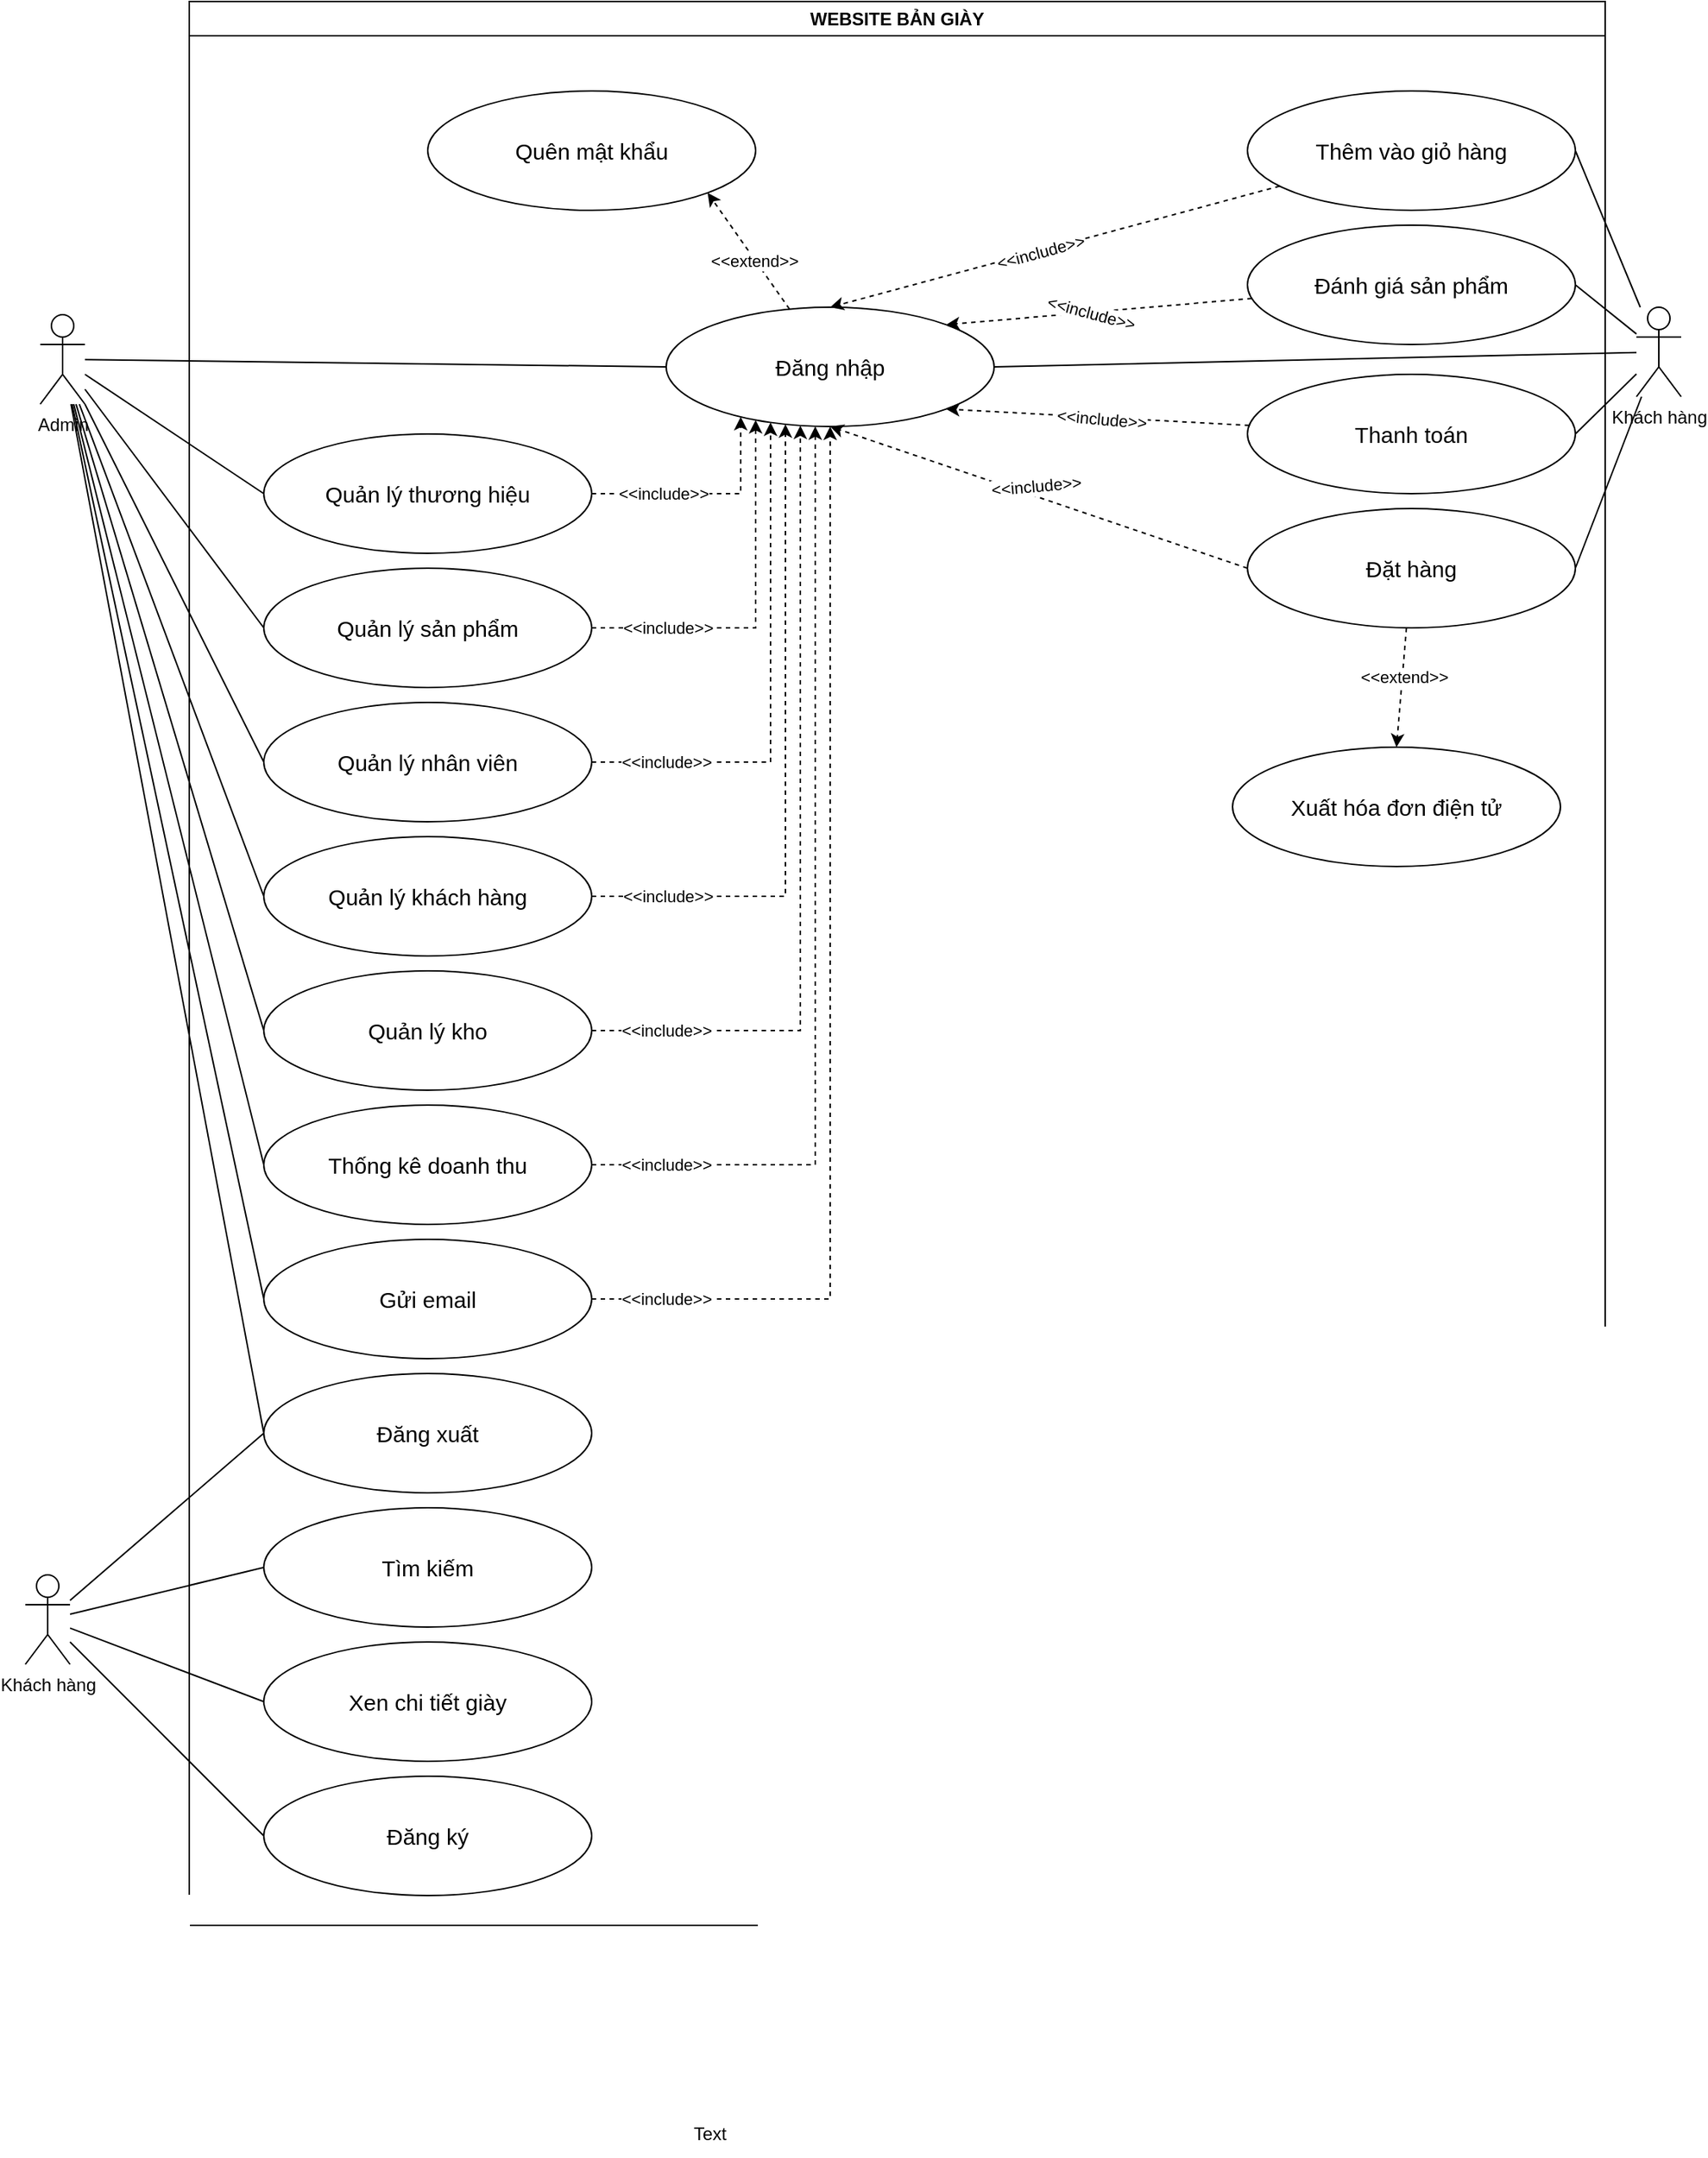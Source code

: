 <mxfile version="20.5.3" type="device"><diagram id="xDG3qRUymEovvdtr_Qfz" name="Trang-1"><mxGraphModel dx="5806" dy="2521" grid="1" gridSize="10" guides="1" tooltips="1" connect="1" arrows="1" fold="1" page="1" pageScale="1" pageWidth="1169" pageHeight="827" math="0" shadow="0"><root><mxCell id="0"/><mxCell id="1" parent="0"/><mxCell id="RVJ6AX_nn5xwq2w1iJfL-66" value="WEBSITE BẢN GIÀY" style="swimlane;whiteSpace=wrap;html=1;" parent="1" vertex="1"><mxGeometry x="-2199" y="-630" width="950" height="1290" as="geometry"/></mxCell><mxCell id="o3azNmM4HK62tilNx-Vn-5" value="&lt;font style=&quot;font-size: 15px;&quot;&gt;Đăng xuất&lt;/font&gt;" style="ellipse;whiteSpace=wrap;html=1;" parent="RVJ6AX_nn5xwq2w1iJfL-66" vertex="1"><mxGeometry x="50" y="920" width="220" height="80" as="geometry"/></mxCell><mxCell id="o3azNmM4HK62tilNx-Vn-6" value="Xen chi tiết giày" style="ellipse;whiteSpace=wrap;html=1;shadow=0;fontSize=15;" parent="RVJ6AX_nn5xwq2w1iJfL-66" vertex="1"><mxGeometry x="50" y="1100" width="220" height="80" as="geometry"/></mxCell><mxCell id="o3azNmM4HK62tilNx-Vn-7" value="&lt;font style=&quot;font-size: 15px;&quot;&gt;Tìm kiếm&lt;/font&gt;" style="ellipse;whiteSpace=wrap;html=1;" parent="RVJ6AX_nn5xwq2w1iJfL-66" vertex="1"><mxGeometry x="50" y="1010" width="220" height="80" as="geometry"/></mxCell><mxCell id="o3azNmM4HK62tilNx-Vn-8" value="&lt;font style=&quot;font-size: 15px;&quot;&gt;Đăng ký&lt;/font&gt;" style="ellipse;whiteSpace=wrap;html=1;" parent="RVJ6AX_nn5xwq2w1iJfL-66" vertex="1"><mxGeometry x="50" y="1190" width="220" height="80" as="geometry"/></mxCell><mxCell id="o3azNmM4HK62tilNx-Vn-41" style="edgeStyle=none;rounded=0;orthogonalLoop=1;jettySize=auto;html=1;entryX=1;entryY=1;entryDx=0;entryDy=0;dashed=1;startArrow=none;startFill=0;endArrow=classic;endFill=1;" parent="RVJ6AX_nn5xwq2w1iJfL-66" source="o3azNmM4HK62tilNx-Vn-16" target="o3azNmM4HK62tilNx-Vn-40" edge="1"><mxGeometry relative="1" as="geometry"/></mxCell><mxCell id="o3azNmM4HK62tilNx-Vn-42" value="&amp;lt;&amp;lt;extend&amp;gt;&amp;gt;" style="edgeLabel;html=1;align=center;verticalAlign=middle;resizable=0;points=[];" parent="o3azNmM4HK62tilNx-Vn-41" vertex="1" connectable="0"><mxGeometry x="-0.137" y="1" relative="1" as="geometry"><mxPoint as="offset"/></mxGeometry></mxCell><mxCell id="o3azNmM4HK62tilNx-Vn-16" value="&lt;font style=&quot;font-size: 15px;&quot;&gt;Đăng nhập&lt;/font&gt;" style="ellipse;whiteSpace=wrap;html=1;" parent="RVJ6AX_nn5xwq2w1iJfL-66" vertex="1"><mxGeometry x="320" y="205" width="220" height="80" as="geometry"/></mxCell><mxCell id="o3azNmM4HK62tilNx-Vn-35" style="edgeStyle=none;rounded=0;orthogonalLoop=1;jettySize=auto;html=1;entryX=0.5;entryY=0;entryDx=0;entryDy=0;endArrow=classic;endFill=1;startArrow=none;startFill=0;dashed=1;" parent="RVJ6AX_nn5xwq2w1iJfL-66" source="o3azNmM4HK62tilNx-Vn-22" target="o3azNmM4HK62tilNx-Vn-16" edge="1"><mxGeometry relative="1" as="geometry"/></mxCell><mxCell id="o3azNmM4HK62tilNx-Vn-36" value="&amp;lt;&amp;lt;include&amp;gt;&amp;gt;" style="edgeLabel;html=1;align=center;verticalAlign=middle;resizable=0;points=[];rotation=-15;" parent="o3azNmM4HK62tilNx-Vn-35" vertex="1" connectable="0"><mxGeometry x="0.067" y="1" relative="1" as="geometry"><mxPoint as="offset"/></mxGeometry></mxCell><mxCell id="o3azNmM4HK62tilNx-Vn-22" value="&lt;font style=&quot;font-size: 15px;&quot;&gt;Thêm vào giỏ hàng&lt;/font&gt;" style="ellipse;whiteSpace=wrap;html=1;" parent="RVJ6AX_nn5xwq2w1iJfL-66" vertex="1"><mxGeometry x="710" y="60" width="220" height="80" as="geometry"/></mxCell><mxCell id="o3azNmM4HK62tilNx-Vn-34" style="edgeStyle=none;rounded=0;orthogonalLoop=1;jettySize=auto;html=1;entryX=0.5;entryY=1;entryDx=0;entryDy=0;endArrow=classic;endFill=1;startArrow=none;startFill=0;dashed=1;exitX=0;exitY=0.5;exitDx=0;exitDy=0;" parent="RVJ6AX_nn5xwq2w1iJfL-66" source="o3azNmM4HK62tilNx-Vn-23" target="o3azNmM4HK62tilNx-Vn-16" edge="1"><mxGeometry relative="1" as="geometry"/></mxCell><mxCell id="o3azNmM4HK62tilNx-Vn-37" value="&amp;lt;&amp;lt;include&amp;gt;&amp;gt;" style="edgeLabel;html=1;align=center;verticalAlign=middle;resizable=0;points=[];rotation=-5;" parent="o3azNmM4HK62tilNx-Vn-34" vertex="1" connectable="0"><mxGeometry x="0.142" y="-1" relative="1" as="geometry"><mxPoint x="17" as="offset"/></mxGeometry></mxCell><mxCell id="o3azNmM4HK62tilNx-Vn-45" value="&lt;span style=&quot;color: rgba(0, 0, 0, 0); font-family: monospace; font-size: 0px; text-align: start; background-color: rgb(248, 249, 250);&quot;&gt;%3CmxGraphModel%3E%3Croot%3E%3CmxCell%20id%3D%220%22%2F%3E%3CmxCell%20id%3D%221%22%20parent%3D%220%22%2F%3E%3CmxCell%20id%3D%222%22%20value%3D%22%26lt%3Bfont%20style%3D%26quot%3Bfont-size%3A%2015px%3B%26quot%3B%26gt%3BXu%E1%BA%A5t%20h%C3%B3a%20%C4%91%C6%A1n%20%C4%91i%E1%BB%87n%20t%E1%BB%AD%26lt%3B%2Ffont%26gt%3B%22%20style%3D%22ellipse%3BwhiteSpace%3Dwrap%3Bhtml%3D1%3B%22%20vertex%3D%221%22%20parent%3D%221%22%3E%3CmxGeometry%20x%3D%22-560%22%20y%3D%2260%22%20width%3D%22220%22%20height%3D%2280%22%20as%3D%22geometry%22%2F%3E%3C%2FmxCell%3E%3C%2Froot%3E%3C%2FmxGraphModel%3E&lt;/span&gt;&lt;span style=&quot;color: rgba(0, 0, 0, 0); font-family: monospace; font-size: 0px; text-align: start; background-color: rgb(248, 249, 250);&quot;&gt;%3CmxGraphModel%3E%3Croot%3E%3CmxCell%20id%3D%220%22%2F%3E%3CmxCell%20id%3D%221%22%20parent%3D%220%22%2F%3E%3CmxCell%20id%3D%222%22%20value%3D%22%26lt%3Bfont%20style%3D%26quot%3Bfont-size%3A%2015px%3B%26quot%3B%26gt%3BXu%E1%BA%A5t%20h%C3%B3a%20%C4%91%C6%A1n%20%C4%91i%E1%BB%87n%20t%E1%BB%AD%26lt%3B%2Ffont%26gt%3B%22%20style%3D%22ellipse%3BwhiteSpace%3Dwrap%3Bhtml%3D1%3B%22%20vertex%3D%221%22%20parent%3D%221%22%3E%3CmxGeometry%20x%3D%22-560%22%20y%3D%2260%22%20width%3D%22220%22%20height%3D%2280%22%20as%3D%22geometry%22%2F%3E%3C%2FmxCell%3E%3C%2Froot%3E%3C%2FmxGraphModel%3E&amp;lt;&amp;lt;ex&lt;/span&gt;" style="edgeStyle=none;rounded=0;orthogonalLoop=1;jettySize=auto;html=1;entryX=0.5;entryY=0;entryDx=0;entryDy=0;startArrow=none;startFill=0;endArrow=classic;endFill=1;dashed=1;" parent="RVJ6AX_nn5xwq2w1iJfL-66" source="o3azNmM4HK62tilNx-Vn-23" target="o3azNmM4HK62tilNx-Vn-44" edge="1"><mxGeometry relative="1" as="geometry"/></mxCell><mxCell id="o3azNmM4HK62tilNx-Vn-46" value="&amp;lt;&amp;lt;extend&amp;gt;&amp;gt;" style="edgeLabel;html=1;align=center;verticalAlign=middle;resizable=0;points=[];" parent="o3azNmM4HK62tilNx-Vn-45" vertex="1" connectable="0"><mxGeometry x="-0.172" y="1" relative="1" as="geometry"><mxPoint as="offset"/></mxGeometry></mxCell><mxCell id="o3azNmM4HK62tilNx-Vn-23" value="&lt;font style=&quot;font-size: 15px;&quot;&gt;Đặt hàng&lt;/font&gt;" style="ellipse;whiteSpace=wrap;html=1;" parent="RVJ6AX_nn5xwq2w1iJfL-66" vertex="1"><mxGeometry x="710" y="340" width="220" height="80" as="geometry"/></mxCell><mxCell id="o3azNmM4HK62tilNx-Vn-33" style="edgeStyle=none;rounded=0;orthogonalLoop=1;jettySize=auto;html=1;entryX=1;entryY=1;entryDx=0;entryDy=0;endArrow=classic;endFill=1;startArrow=none;startFill=0;dashed=1;" parent="RVJ6AX_nn5xwq2w1iJfL-66" source="o3azNmM4HK62tilNx-Vn-24" target="o3azNmM4HK62tilNx-Vn-16" edge="1"><mxGeometry relative="1" as="geometry"/></mxCell><mxCell id="o3azNmM4HK62tilNx-Vn-38" value="&amp;lt;&amp;lt;include&amp;gt;&amp;gt;" style="edgeLabel;html=1;align=center;verticalAlign=middle;resizable=0;points=[];rotation=5;" parent="o3azNmM4HK62tilNx-Vn-33" vertex="1" connectable="0"><mxGeometry x="0.154" y="2" relative="1" as="geometry"><mxPoint x="18" as="offset"/></mxGeometry></mxCell><mxCell id="o3azNmM4HK62tilNx-Vn-24" value="&lt;font style=&quot;font-size: 15px;&quot;&gt;Thanh toán&lt;/font&gt;" style="ellipse;whiteSpace=wrap;html=1;" parent="RVJ6AX_nn5xwq2w1iJfL-66" vertex="1"><mxGeometry x="710" y="250" width="220" height="80" as="geometry"/></mxCell><mxCell id="o3azNmM4HK62tilNx-Vn-32" style="edgeStyle=none;rounded=0;orthogonalLoop=1;jettySize=auto;html=1;entryX=1;entryY=0;entryDx=0;entryDy=0;endArrow=classic;endFill=1;startArrow=none;startFill=0;dashed=1;" parent="RVJ6AX_nn5xwq2w1iJfL-66" source="o3azNmM4HK62tilNx-Vn-25" target="o3azNmM4HK62tilNx-Vn-16" edge="1"><mxGeometry relative="1" as="geometry"/></mxCell><mxCell id="o3azNmM4HK62tilNx-Vn-39" value="&amp;lt;&amp;lt;include&amp;gt;&amp;gt;" style="edgeLabel;html=1;align=center;verticalAlign=middle;resizable=0;points=[];rotation=15;" parent="o3azNmM4HK62tilNx-Vn-32" vertex="1" connectable="0"><mxGeometry x="0.049" relative="1" as="geometry"><mxPoint as="offset"/></mxGeometry></mxCell><mxCell id="o3azNmM4HK62tilNx-Vn-25" value="Đánh giá sản phẩm" style="ellipse;whiteSpace=wrap;html=1;fontSize=15;" parent="RVJ6AX_nn5xwq2w1iJfL-66" vertex="1"><mxGeometry x="710" y="150" width="220" height="80" as="geometry"/></mxCell><mxCell id="o3azNmM4HK62tilNx-Vn-40" value="&lt;font style=&quot;font-size: 15px;&quot;&gt;Quên mật khẩu&lt;/font&gt;" style="ellipse;whiteSpace=wrap;html=1;" parent="RVJ6AX_nn5xwq2w1iJfL-66" vertex="1"><mxGeometry x="160" y="60" width="220" height="80" as="geometry"/></mxCell><mxCell id="o3azNmM4HK62tilNx-Vn-44" value="&lt;font style=&quot;font-size: 15px;&quot;&gt;Xuất hóa đơn điện tử&lt;/font&gt;" style="ellipse;whiteSpace=wrap;html=1;" parent="RVJ6AX_nn5xwq2w1iJfL-66" vertex="1"><mxGeometry x="700" y="500" width="220" height="80" as="geometry"/></mxCell><mxCell id="o3azNmM4HK62tilNx-Vn-61" style="edgeStyle=orthogonalEdgeStyle;rounded=0;orthogonalLoop=1;jettySize=auto;html=1;startArrow=none;startFill=0;endArrow=classic;endFill=1;dashed=1;" parent="RVJ6AX_nn5xwq2w1iJfL-66" source="o3azNmM4HK62tilNx-Vn-47" target="o3azNmM4HK62tilNx-Vn-16" edge="1"><mxGeometry relative="1" as="geometry"><Array as="points"><mxPoint x="370" y="330"/></Array></mxGeometry></mxCell><mxCell id="o3azNmM4HK62tilNx-Vn-68" value="&amp;lt;&amp;lt;include&amp;gt;&amp;gt;" style="edgeLabel;html=1;align=center;verticalAlign=middle;resizable=0;points=[];" parent="o3azNmM4HK62tilNx-Vn-61" vertex="1" connectable="0"><mxGeometry x="-0.512" y="2" relative="1" as="geometry"><mxPoint x="11" y="2" as="offset"/></mxGeometry></mxCell><mxCell id="o3azNmM4HK62tilNx-Vn-47" value="&lt;font style=&quot;font-size: 15px;&quot;&gt;Quản lý thương hiệu&lt;/font&gt;" style="ellipse;whiteSpace=wrap;html=1;" parent="RVJ6AX_nn5xwq2w1iJfL-66" vertex="1"><mxGeometry x="50" y="290" width="220" height="80" as="geometry"/></mxCell><mxCell id="o3azNmM4HK62tilNx-Vn-62" style="edgeStyle=orthogonalEdgeStyle;rounded=0;orthogonalLoop=1;jettySize=auto;html=1;startArrow=none;startFill=0;endArrow=classic;endFill=1;dashed=1;" parent="RVJ6AX_nn5xwq2w1iJfL-66" source="o3azNmM4HK62tilNx-Vn-48" target="o3azNmM4HK62tilNx-Vn-16" edge="1"><mxGeometry relative="1" as="geometry"><Array as="points"><mxPoint x="380" y="420"/></Array></mxGeometry></mxCell><mxCell id="o3azNmM4HK62tilNx-Vn-69" value="&amp;lt;&amp;lt;include&amp;gt;&amp;gt;" style="edgeLabel;html=1;align=center;verticalAlign=middle;resizable=0;points=[];" parent="o3azNmM4HK62tilNx-Vn-62" vertex="1" connectable="0"><mxGeometry x="-0.684" relative="1" as="geometry"><mxPoint x="11" as="offset"/></mxGeometry></mxCell><mxCell id="o3azNmM4HK62tilNx-Vn-48" value="Quản lý sản phẩm" style="ellipse;whiteSpace=wrap;html=1;fontSize=15;" parent="RVJ6AX_nn5xwq2w1iJfL-66" vertex="1"><mxGeometry x="50" y="380" width="220" height="80" as="geometry"/></mxCell><mxCell id="o3azNmM4HK62tilNx-Vn-63" style="edgeStyle=orthogonalEdgeStyle;rounded=0;orthogonalLoop=1;jettySize=auto;html=1;startArrow=none;startFill=0;endArrow=classic;endFill=1;dashed=1;" parent="RVJ6AX_nn5xwq2w1iJfL-66" source="o3azNmM4HK62tilNx-Vn-49" target="o3azNmM4HK62tilNx-Vn-16" edge="1"><mxGeometry relative="1" as="geometry"><Array as="points"><mxPoint x="390" y="510"/></Array></mxGeometry></mxCell><mxCell id="o3azNmM4HK62tilNx-Vn-70" value="&amp;lt;&amp;lt;include&amp;gt;&amp;gt;" style="edgeLabel;html=1;align=center;verticalAlign=middle;resizable=0;points=[];" parent="o3azNmM4HK62tilNx-Vn-63" vertex="1" connectable="0"><mxGeometry x="-0.776" y="1" relative="1" as="geometry"><mxPoint x="11" y="1" as="offset"/></mxGeometry></mxCell><mxCell id="o3azNmM4HK62tilNx-Vn-49" value="Quản lý nhân viên" style="ellipse;whiteSpace=wrap;html=1;fontSize=15;" parent="RVJ6AX_nn5xwq2w1iJfL-66" vertex="1"><mxGeometry x="50" y="470" width="220" height="80" as="geometry"/></mxCell><mxCell id="o3azNmM4HK62tilNx-Vn-64" style="edgeStyle=orthogonalEdgeStyle;rounded=0;orthogonalLoop=1;jettySize=auto;html=1;startArrow=none;startFill=0;endArrow=classic;endFill=1;dashed=1;" parent="RVJ6AX_nn5xwq2w1iJfL-66" source="o3azNmM4HK62tilNx-Vn-50" target="o3azNmM4HK62tilNx-Vn-16" edge="1"><mxGeometry relative="1" as="geometry"><Array as="points"><mxPoint x="400" y="600"/></Array></mxGeometry></mxCell><mxCell id="o3azNmM4HK62tilNx-Vn-71" value="&amp;lt;&amp;lt;include&amp;gt;&amp;gt;" style="edgeLabel;html=1;align=center;verticalAlign=middle;resizable=0;points=[];" parent="o3azNmM4HK62tilNx-Vn-64" vertex="1" connectable="0"><mxGeometry x="-0.846" relative="1" as="geometry"><mxPoint x="16" as="offset"/></mxGeometry></mxCell><mxCell id="o3azNmM4HK62tilNx-Vn-50" value="Quản lý khách hàng" style="ellipse;whiteSpace=wrap;html=1;fontSize=15;" parent="RVJ6AX_nn5xwq2w1iJfL-66" vertex="1"><mxGeometry x="50" y="560" width="220" height="80" as="geometry"/></mxCell><mxCell id="o3azNmM4HK62tilNx-Vn-65" style="edgeStyle=orthogonalEdgeStyle;rounded=0;orthogonalLoop=1;jettySize=auto;html=1;startArrow=none;startFill=0;endArrow=classic;endFill=1;dashed=1;" parent="RVJ6AX_nn5xwq2w1iJfL-66" source="o3azNmM4HK62tilNx-Vn-51" target="o3azNmM4HK62tilNx-Vn-16" edge="1"><mxGeometry relative="1" as="geometry"><Array as="points"><mxPoint x="410" y="690"/></Array></mxGeometry></mxCell><mxCell id="o3azNmM4HK62tilNx-Vn-72" value="&amp;lt;&amp;lt;include&amp;gt;&amp;gt;" style="edgeLabel;html=1;align=center;verticalAlign=middle;resizable=0;points=[];" parent="o3azNmM4HK62tilNx-Vn-65" vertex="1" connectable="0"><mxGeometry x="-0.837" y="1" relative="1" as="geometry"><mxPoint x="5" y="1" as="offset"/></mxGeometry></mxCell><mxCell id="o3azNmM4HK62tilNx-Vn-51" value="Quản lý kho" style="ellipse;whiteSpace=wrap;html=1;fontSize=15;" parent="RVJ6AX_nn5xwq2w1iJfL-66" vertex="1"><mxGeometry x="50" y="650" width="220" height="80" as="geometry"/></mxCell><mxCell id="o3azNmM4HK62tilNx-Vn-66" style="edgeStyle=orthogonalEdgeStyle;rounded=0;orthogonalLoop=1;jettySize=auto;html=1;startArrow=none;startFill=0;endArrow=classic;endFill=1;dashed=1;" parent="RVJ6AX_nn5xwq2w1iJfL-66" source="o3azNmM4HK62tilNx-Vn-52" target="o3azNmM4HK62tilNx-Vn-16" edge="1"><mxGeometry relative="1" as="geometry"><Array as="points"><mxPoint x="420" y="780"/></Array></mxGeometry></mxCell><mxCell id="o3azNmM4HK62tilNx-Vn-73" value="&amp;lt;&amp;lt;include&amp;gt;&amp;gt;" style="edgeLabel;html=1;align=center;verticalAlign=middle;resizable=0;points=[];" parent="o3azNmM4HK62tilNx-Vn-66" vertex="1" connectable="0"><mxGeometry x="-0.862" y="-1" relative="1" as="geometry"><mxPoint x="5" y="-1" as="offset"/></mxGeometry></mxCell><mxCell id="o3azNmM4HK62tilNx-Vn-52" value="&lt;font style=&quot;font-size: 15px;&quot;&gt;Thống kê doanh thu&lt;/font&gt;" style="ellipse;whiteSpace=wrap;html=1;" parent="RVJ6AX_nn5xwq2w1iJfL-66" vertex="1"><mxGeometry x="50" y="740" width="220" height="80" as="geometry"/></mxCell><mxCell id="o3azNmM4HK62tilNx-Vn-67" style="edgeStyle=orthogonalEdgeStyle;rounded=0;orthogonalLoop=1;jettySize=auto;html=1;startArrow=none;startFill=0;endArrow=classic;endFill=1;dashed=1;" parent="RVJ6AX_nn5xwq2w1iJfL-66" source="o3azNmM4HK62tilNx-Vn-53" target="o3azNmM4HK62tilNx-Vn-16" edge="1"><mxGeometry relative="1" as="geometry"/></mxCell><mxCell id="o3azNmM4HK62tilNx-Vn-74" value="&amp;lt;&amp;lt;include&amp;gt;&amp;gt;" style="edgeLabel;html=1;align=center;verticalAlign=middle;resizable=0;points=[];" parent="o3azNmM4HK62tilNx-Vn-67" vertex="1" connectable="0"><mxGeometry x="-0.88" relative="1" as="geometry"><mxPoint x="5" as="offset"/></mxGeometry></mxCell><mxCell id="o3azNmM4HK62tilNx-Vn-53" value="Gửi email" style="ellipse;whiteSpace=wrap;html=1;fontSize=15;" parent="RVJ6AX_nn5xwq2w1iJfL-66" vertex="1"><mxGeometry x="50" y="830" width="220" height="80" as="geometry"/></mxCell><mxCell id="o3azNmM4HK62tilNx-Vn-18" style="edgeStyle=none;rounded=0;orthogonalLoop=1;jettySize=auto;html=1;entryX=1;entryY=0.5;entryDx=0;entryDy=0;endArrow=none;endFill=0;" parent="1" source="RVJ6AX_nn5xwq2w1iJfL-67" target="o3azNmM4HK62tilNx-Vn-16" edge="1"><mxGeometry relative="1" as="geometry"/></mxCell><mxCell id="o3azNmM4HK62tilNx-Vn-27" style="edgeStyle=none;rounded=0;orthogonalLoop=1;jettySize=auto;html=1;entryX=1;entryY=0.5;entryDx=0;entryDy=0;endArrow=none;endFill=0;" parent="1" source="RVJ6AX_nn5xwq2w1iJfL-67" target="o3azNmM4HK62tilNx-Vn-22" edge="1"><mxGeometry relative="1" as="geometry"/></mxCell><mxCell id="o3azNmM4HK62tilNx-Vn-28" style="edgeStyle=none;rounded=0;orthogonalLoop=1;jettySize=auto;html=1;entryX=1;entryY=0.5;entryDx=0;entryDy=0;endArrow=none;endFill=0;" parent="1" source="RVJ6AX_nn5xwq2w1iJfL-67" target="o3azNmM4HK62tilNx-Vn-23" edge="1"><mxGeometry relative="1" as="geometry"/></mxCell><mxCell id="o3azNmM4HK62tilNx-Vn-29" style="edgeStyle=none;rounded=0;orthogonalLoop=1;jettySize=auto;html=1;entryX=1;entryY=0.5;entryDx=0;entryDy=0;endArrow=none;endFill=0;" parent="1" source="RVJ6AX_nn5xwq2w1iJfL-67" target="o3azNmM4HK62tilNx-Vn-24" edge="1"><mxGeometry relative="1" as="geometry"/></mxCell><mxCell id="o3azNmM4HK62tilNx-Vn-30" style="edgeStyle=none;rounded=0;orthogonalLoop=1;jettySize=auto;html=1;entryX=1;entryY=0.5;entryDx=0;entryDy=0;endArrow=none;endFill=0;" parent="1" source="RVJ6AX_nn5xwq2w1iJfL-67" target="o3azNmM4HK62tilNx-Vn-25" edge="1"><mxGeometry relative="1" as="geometry"/></mxCell><mxCell id="RVJ6AX_nn5xwq2w1iJfL-67" value="Khách hàng" style="shape=umlActor;verticalLabelPosition=bottom;verticalAlign=top;html=1;outlineConnect=0;" parent="1" vertex="1"><mxGeometry x="-1228" y="-425" width="30" height="60" as="geometry"/></mxCell><mxCell id="o3azNmM4HK62tilNx-Vn-26" style="edgeStyle=none;rounded=0;orthogonalLoop=1;jettySize=auto;html=1;entryX=0;entryY=0.5;entryDx=0;entryDy=0;endArrow=none;endFill=0;" parent="1" source="RVJ6AX_nn5xwq2w1iJfL-68" target="o3azNmM4HK62tilNx-Vn-5" edge="1"><mxGeometry relative="1" as="geometry"/></mxCell><mxCell id="o3azNmM4HK62tilNx-Vn-43" style="edgeStyle=none;rounded=0;orthogonalLoop=1;jettySize=auto;html=1;entryX=0;entryY=0.5;entryDx=0;entryDy=0;startArrow=none;startFill=0;endArrow=none;endFill=0;" parent="1" source="RVJ6AX_nn5xwq2w1iJfL-68" target="o3azNmM4HK62tilNx-Vn-16" edge="1"><mxGeometry relative="1" as="geometry"/></mxCell><mxCell id="o3azNmM4HK62tilNx-Vn-54" style="edgeStyle=none;rounded=0;orthogonalLoop=1;jettySize=auto;html=1;entryX=0;entryY=0.5;entryDx=0;entryDy=0;startArrow=none;startFill=0;endArrow=none;endFill=0;" parent="1" source="RVJ6AX_nn5xwq2w1iJfL-68" target="o3azNmM4HK62tilNx-Vn-47" edge="1"><mxGeometry relative="1" as="geometry"/></mxCell><mxCell id="o3azNmM4HK62tilNx-Vn-55" style="edgeStyle=none;rounded=0;orthogonalLoop=1;jettySize=auto;html=1;entryX=0;entryY=0.5;entryDx=0;entryDy=0;startArrow=none;startFill=0;endArrow=none;endFill=0;" parent="1" source="RVJ6AX_nn5xwq2w1iJfL-68" target="o3azNmM4HK62tilNx-Vn-48" edge="1"><mxGeometry relative="1" as="geometry"/></mxCell><mxCell id="o3azNmM4HK62tilNx-Vn-56" style="edgeStyle=none;rounded=0;orthogonalLoop=1;jettySize=auto;html=1;entryX=0;entryY=0.5;entryDx=0;entryDy=0;startArrow=none;startFill=0;endArrow=none;endFill=0;" parent="1" source="RVJ6AX_nn5xwq2w1iJfL-68" target="o3azNmM4HK62tilNx-Vn-49" edge="1"><mxGeometry relative="1" as="geometry"/></mxCell><mxCell id="o3azNmM4HK62tilNx-Vn-57" style="edgeStyle=none;rounded=0;orthogonalLoop=1;jettySize=auto;html=1;entryX=0;entryY=0.5;entryDx=0;entryDy=0;startArrow=none;startFill=0;endArrow=none;endFill=0;" parent="1" source="RVJ6AX_nn5xwq2w1iJfL-68" target="o3azNmM4HK62tilNx-Vn-50" edge="1"><mxGeometry relative="1" as="geometry"/></mxCell><mxCell id="o3azNmM4HK62tilNx-Vn-58" style="edgeStyle=none;rounded=0;orthogonalLoop=1;jettySize=auto;html=1;entryX=0;entryY=0.5;entryDx=0;entryDy=0;startArrow=none;startFill=0;endArrow=none;endFill=0;" parent="1" source="RVJ6AX_nn5xwq2w1iJfL-68" target="o3azNmM4HK62tilNx-Vn-51" edge="1"><mxGeometry relative="1" as="geometry"/></mxCell><mxCell id="o3azNmM4HK62tilNx-Vn-59" style="edgeStyle=none;rounded=0;orthogonalLoop=1;jettySize=auto;html=1;entryX=0;entryY=0.5;entryDx=0;entryDy=0;startArrow=none;startFill=0;endArrow=none;endFill=0;" parent="1" source="RVJ6AX_nn5xwq2w1iJfL-68" target="o3azNmM4HK62tilNx-Vn-52" edge="1"><mxGeometry relative="1" as="geometry"/></mxCell><mxCell id="o3azNmM4HK62tilNx-Vn-60" style="edgeStyle=none;rounded=0;orthogonalLoop=1;jettySize=auto;html=1;entryX=0;entryY=0.5;entryDx=0;entryDy=0;startArrow=none;startFill=0;endArrow=none;endFill=0;" parent="1" source="RVJ6AX_nn5xwq2w1iJfL-68" target="o3azNmM4HK62tilNx-Vn-53" edge="1"><mxGeometry relative="1" as="geometry"/></mxCell><mxCell id="RVJ6AX_nn5xwq2w1iJfL-68" value="Admin" style="shape=umlActor;verticalLabelPosition=bottom;verticalAlign=top;html=1;outlineConnect=0;" parent="1" vertex="1"><mxGeometry x="-2299" y="-420" width="30" height="60" as="geometry"/></mxCell><mxCell id="o3azNmM4HK62tilNx-Vn-10" style="rounded=0;orthogonalLoop=1;jettySize=auto;html=1;entryX=0;entryY=0.5;entryDx=0;entryDy=0;endArrow=none;endFill=0;" parent="1" source="o3azNmM4HK62tilNx-Vn-9" target="o3azNmM4HK62tilNx-Vn-7" edge="1"><mxGeometry relative="1" as="geometry"/></mxCell><mxCell id="o3azNmM4HK62tilNx-Vn-11" style="edgeStyle=none;rounded=0;orthogonalLoop=1;jettySize=auto;html=1;entryX=0;entryY=0.5;entryDx=0;entryDy=0;endArrow=none;endFill=0;" parent="1" source="o3azNmM4HK62tilNx-Vn-9" target="o3azNmM4HK62tilNx-Vn-6" edge="1"><mxGeometry relative="1" as="geometry"/></mxCell><mxCell id="o3azNmM4HK62tilNx-Vn-12" style="edgeStyle=none;rounded=0;orthogonalLoop=1;jettySize=auto;html=1;entryX=0;entryY=0.5;entryDx=0;entryDy=0;endArrow=none;endFill=0;" parent="1" source="o3azNmM4HK62tilNx-Vn-9" target="o3azNmM4HK62tilNx-Vn-5" edge="1"><mxGeometry relative="1" as="geometry"/></mxCell><mxCell id="o3azNmM4HK62tilNx-Vn-13" style="edgeStyle=none;rounded=0;orthogonalLoop=1;jettySize=auto;html=1;entryX=0;entryY=0.5;entryDx=0;entryDy=0;endArrow=none;endFill=0;" parent="1" source="o3azNmM4HK62tilNx-Vn-9" target="o3azNmM4HK62tilNx-Vn-8" edge="1"><mxGeometry relative="1" as="geometry"/></mxCell><mxCell id="o3azNmM4HK62tilNx-Vn-9" value="Khách hàng" style="shape=umlActor;verticalLabelPosition=bottom;verticalAlign=top;html=1;outlineConnect=0;" parent="1" vertex="1"><mxGeometry x="-2309" y="425" width="30" height="60" as="geometry"/></mxCell><mxCell id="FAN5D--aPAibqCUXL13A-1" value="Text" style="text;html=1;align=center;verticalAlign=middle;resizable=0;points=[];autosize=1;strokeColor=none;fillColor=none;" vertex="1" parent="1"><mxGeometry x="-1875" y="785" width="50" height="30" as="geometry"/></mxCell></root></mxGraphModel></diagram></mxfile>